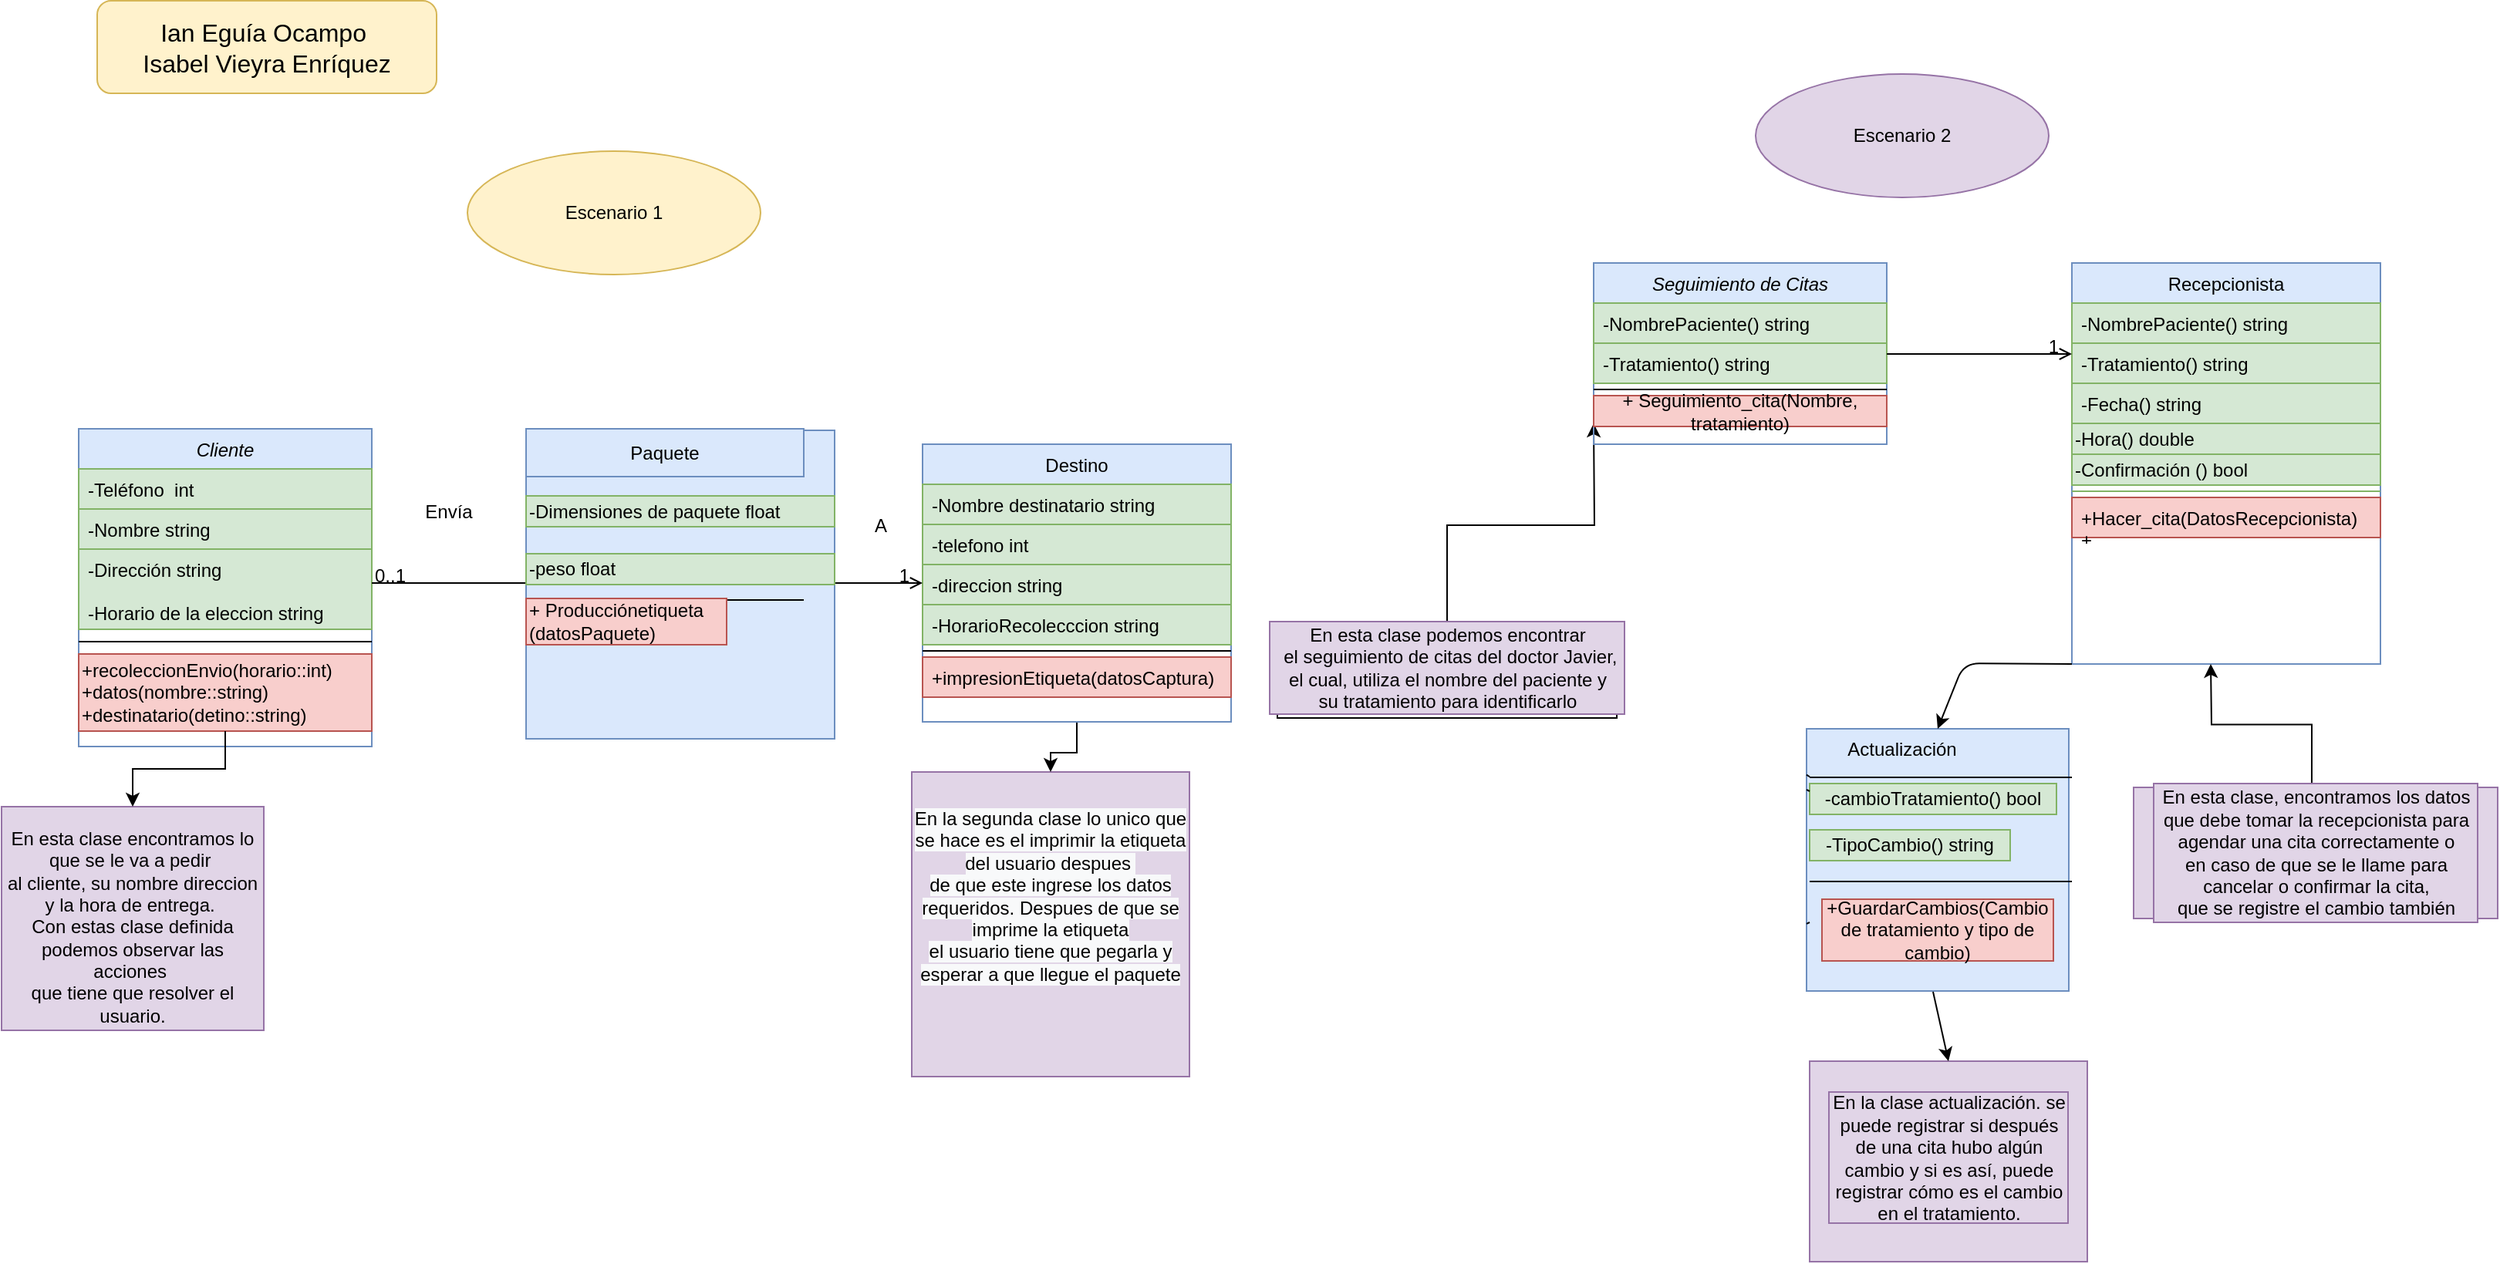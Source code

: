 <mxfile version="13.9.6" type="github" pages="2">
  <diagram id="C5RBs43oDa-KdzZeNtuy" name="escenario 1 ">
    <mxGraphModel dx="2500" dy="896" grid="1" gridSize="10" guides="1" tooltips="1" connect="1" arrows="1" fold="1" page="1" pageScale="1" pageWidth="827" pageHeight="1169" math="0" shadow="0">
      <root>
        <mxCell id="WIyWlLk6GJQsqaUBKTNV-0" />
        <mxCell id="WIyWlLk6GJQsqaUBKTNV-1" parent="WIyWlLk6GJQsqaUBKTNV-0" />
        <mxCell id="zNg6Y8l1uioLrPtS1W3--3" value="" style="rounded=0;whiteSpace=wrap;html=1;fillColor=#e1d5e7;strokeColor=#9673a6;" parent="WIyWlLk6GJQsqaUBKTNV-1" vertex="1">
          <mxGeometry x="-812" y="665" width="170" height="145" as="geometry" />
        </mxCell>
        <mxCell id="zNg6Y8l1uioLrPtS1W3--1" value="" style="rounded=0;whiteSpace=wrap;html=1;fillColor=#e1d5e7;strokeColor=#9673a6;" parent="WIyWlLk6GJQsqaUBKTNV-1" vertex="1">
          <mxGeometry x="-222" y="642.5" width="180" height="197.5" as="geometry" />
        </mxCell>
        <mxCell id="zkfFHV4jXpPFQw0GAbJ--0" value="Cliente" style="swimlane;fontStyle=2;align=center;verticalAlign=top;childLayout=stackLayout;horizontal=1;startSize=26;horizontalStack=0;resizeParent=1;resizeLast=0;collapsible=1;marginBottom=0;rounded=0;shadow=0;strokeWidth=1;fillColor=#dae8fc;strokeColor=#6c8ebf;" parent="WIyWlLk6GJQsqaUBKTNV-1" vertex="1">
          <mxGeometry x="-762" y="420" width="190" height="206" as="geometry">
            <mxRectangle x="230" y="140" width="160" height="26" as="alternateBounds" />
          </mxGeometry>
        </mxCell>
        <mxCell id="zkfFHV4jXpPFQw0GAbJ--2" value="-Teléfono  int" style="text;align=left;verticalAlign=top;spacingLeft=4;spacingRight=4;overflow=hidden;rotatable=0;points=[[0,0.5],[1,0.5]];portConstraint=eastwest;rounded=0;shadow=0;html=0;fillColor=#d5e8d4;strokeColor=#82b366;" parent="zkfFHV4jXpPFQw0GAbJ--0" vertex="1">
          <mxGeometry y="26" width="190" height="26" as="geometry" />
        </mxCell>
        <mxCell id="zkfFHV4jXpPFQw0GAbJ--1" value="-Nombre string" style="text;align=left;verticalAlign=top;spacingLeft=4;spacingRight=4;overflow=hidden;rotatable=0;points=[[0,0.5],[1,0.5]];portConstraint=eastwest;fillColor=#d5e8d4;strokeColor=#82b366;" parent="zkfFHV4jXpPFQw0GAbJ--0" vertex="1">
          <mxGeometry y="52" width="190" height="26" as="geometry" />
        </mxCell>
        <mxCell id="zkfFHV4jXpPFQw0GAbJ--3" value="-Dirección string&#xa;&#xa;-Horario de la eleccion string" style="text;align=left;verticalAlign=top;spacingLeft=4;spacingRight=4;overflow=hidden;rotatable=0;points=[[0,0.5],[1,0.5]];portConstraint=eastwest;rounded=0;shadow=0;html=0;fillColor=#d5e8d4;strokeColor=#82b366;" parent="zkfFHV4jXpPFQw0GAbJ--0" vertex="1">
          <mxGeometry y="78" width="190" height="52" as="geometry" />
        </mxCell>
        <mxCell id="zkfFHV4jXpPFQw0GAbJ--4" value="" style="line;html=1;strokeWidth=1;align=left;verticalAlign=middle;spacingTop=-1;spacingLeft=3;spacingRight=3;rotatable=0;labelPosition=right;points=[];portConstraint=eastwest;" parent="zkfFHV4jXpPFQw0GAbJ--0" vertex="1">
          <mxGeometry y="130" width="190" height="16" as="geometry" />
        </mxCell>
        <mxCell id="3N-C41HS3WivDNmrfECo-3" value="+recoleccionEnvio(horario::int)&lt;br&gt;+datos(nombre::string)&lt;br&gt;+destinatario(detino::string)" style="text;html=1;align=left;verticalAlign=middle;resizable=0;points=[];autosize=1;fillColor=#f8cecc;strokeColor=#b85450;" parent="zkfFHV4jXpPFQw0GAbJ--0" vertex="1">
          <mxGeometry y="146" width="190" height="50" as="geometry" />
        </mxCell>
        <mxCell id="i2FDpkzaoJRVynmeRSLC-85" value="" style="edgeStyle=orthogonalEdgeStyle;rounded=0;orthogonalLoop=1;jettySize=auto;html=1;" edge="1" parent="WIyWlLk6GJQsqaUBKTNV-1" source="zkfFHV4jXpPFQw0GAbJ--17" target="zNg6Y8l1uioLrPtS1W3--1">
          <mxGeometry relative="1" as="geometry" />
        </mxCell>
        <mxCell id="zkfFHV4jXpPFQw0GAbJ--17" value="Destino" style="swimlane;fontStyle=0;align=center;verticalAlign=top;childLayout=stackLayout;horizontal=1;startSize=26;horizontalStack=0;resizeParent=1;resizeLast=0;collapsible=1;marginBottom=0;rounded=0;shadow=0;strokeWidth=1;fillColor=#dae8fc;strokeColor=#6c8ebf;" parent="WIyWlLk6GJQsqaUBKTNV-1" vertex="1">
          <mxGeometry x="-215" y="430" width="200" height="180" as="geometry">
            <mxRectangle x="530" y="120" width="160" height="26" as="alternateBounds" />
          </mxGeometry>
        </mxCell>
        <mxCell id="zkfFHV4jXpPFQw0GAbJ--18" value="-Nombre destinatario string" style="text;align=left;verticalAlign=top;spacingLeft=4;spacingRight=4;overflow=hidden;rotatable=0;points=[[0,0.5],[1,0.5]];portConstraint=eastwest;fillColor=#d5e8d4;strokeColor=#82b366;" parent="zkfFHV4jXpPFQw0GAbJ--17" vertex="1">
          <mxGeometry y="26" width="200" height="26" as="geometry" />
        </mxCell>
        <mxCell id="zkfFHV4jXpPFQw0GAbJ--19" value="-telefono int" style="text;align=left;verticalAlign=top;spacingLeft=4;spacingRight=4;overflow=hidden;rotatable=0;points=[[0,0.5],[1,0.5]];portConstraint=eastwest;rounded=0;shadow=0;html=0;fillColor=#d5e8d4;strokeColor=#82b366;" parent="zkfFHV4jXpPFQw0GAbJ--17" vertex="1">
          <mxGeometry y="52" width="200" height="26" as="geometry" />
        </mxCell>
        <mxCell id="zkfFHV4jXpPFQw0GAbJ--20" value="-direccion string" style="text;align=left;verticalAlign=top;spacingLeft=4;spacingRight=4;overflow=hidden;rotatable=0;points=[[0,0.5],[1,0.5]];portConstraint=eastwest;rounded=0;shadow=0;html=0;fillColor=#d5e8d4;strokeColor=#82b366;" parent="zkfFHV4jXpPFQw0GAbJ--17" vertex="1">
          <mxGeometry y="78" width="200" height="26" as="geometry" />
        </mxCell>
        <mxCell id="zkfFHV4jXpPFQw0GAbJ--21" value="-HorarioRecolecccion string" style="text;align=left;verticalAlign=top;spacingLeft=4;spacingRight=4;overflow=hidden;rotatable=0;points=[[0,0.5],[1,0.5]];portConstraint=eastwest;rounded=0;shadow=0;html=0;fillColor=#d5e8d4;strokeColor=#82b366;" parent="zkfFHV4jXpPFQw0GAbJ--17" vertex="1">
          <mxGeometry y="104" width="200" height="26" as="geometry" />
        </mxCell>
        <mxCell id="zkfFHV4jXpPFQw0GAbJ--23" value="" style="line;html=1;strokeWidth=1;align=left;verticalAlign=middle;spacingTop=-1;spacingLeft=3;spacingRight=3;rotatable=0;labelPosition=right;points=[];portConstraint=eastwest;" parent="zkfFHV4jXpPFQw0GAbJ--17" vertex="1">
          <mxGeometry y="130" width="200" height="8" as="geometry" />
        </mxCell>
        <mxCell id="zkfFHV4jXpPFQw0GAbJ--24" value="+impresionEtiqueta(datosCaptura)" style="text;align=left;verticalAlign=top;spacingLeft=4;spacingRight=4;overflow=hidden;rotatable=0;points=[[0,0.5],[1,0.5]];portConstraint=eastwest;fillColor=#f8cecc;strokeColor=#b85450;" parent="zkfFHV4jXpPFQw0GAbJ--17" vertex="1">
          <mxGeometry y="138" width="200" height="26" as="geometry" />
        </mxCell>
        <mxCell id="zkfFHV4jXpPFQw0GAbJ--26" value="" style="endArrow=open;shadow=0;strokeWidth=1;rounded=0;endFill=1;edgeStyle=elbowEdgeStyle;elbow=vertical;" parent="WIyWlLk6GJQsqaUBKTNV-1" source="zkfFHV4jXpPFQw0GAbJ--0" target="zkfFHV4jXpPFQw0GAbJ--17" edge="1">
          <mxGeometry x="0.5" y="41" relative="1" as="geometry">
            <mxPoint x="-322" y="502" as="sourcePoint" />
            <mxPoint x="-162" y="502" as="targetPoint" />
            <mxPoint x="-40" y="32" as="offset" />
          </mxGeometry>
        </mxCell>
        <mxCell id="zkfFHV4jXpPFQw0GAbJ--27" value="0..1" style="resizable=0;align=left;verticalAlign=bottom;labelBackgroundColor=none;fontSize=12;" parent="zkfFHV4jXpPFQw0GAbJ--26" connectable="0" vertex="1">
          <mxGeometry x="-1" relative="1" as="geometry">
            <mxPoint y="4" as="offset" />
          </mxGeometry>
        </mxCell>
        <mxCell id="zkfFHV4jXpPFQw0GAbJ--28" value="1" style="resizable=0;align=right;verticalAlign=bottom;labelBackgroundColor=none;fontSize=12;" parent="zkfFHV4jXpPFQw0GAbJ--26" connectable="0" vertex="1">
          <mxGeometry x="1" relative="1" as="geometry">
            <mxPoint x="-7" y="4" as="offset" />
          </mxGeometry>
        </mxCell>
        <mxCell id="zNg6Y8l1uioLrPtS1W3--5" value="Escenario 1" style="ellipse;whiteSpace=wrap;html=1;fillColor=#fff2cc;strokeColor=#d6b656;" parent="WIyWlLk6GJQsqaUBKTNV-1" vertex="1">
          <mxGeometry x="-510" y="240" width="190" height="80" as="geometry" />
        </mxCell>
        <mxCell id="i2FDpkzaoJRVynmeRSLC-27" style="edgeStyle=orthogonalEdgeStyle;rounded=0;orthogonalLoop=1;jettySize=auto;html=1;entryX=0;entryY=0.5;entryDx=0;entryDy=0;" edge="1" parent="WIyWlLk6GJQsqaUBKTNV-1" source="i2FDpkzaoJRVynmeRSLC-28">
          <mxGeometry relative="1" as="geometry">
            <mxPoint x="220" y="416.5" as="targetPoint" />
          </mxGeometry>
        </mxCell>
        <mxCell id="i2FDpkzaoJRVynmeRSLC-28" value="" style="rounded=0;whiteSpace=wrap;html=1;" vertex="1" parent="WIyWlLk6GJQsqaUBKTNV-1">
          <mxGeometry x="15" y="547.5" width="220" height="60" as="geometry" />
        </mxCell>
        <mxCell id="i2FDpkzaoJRVynmeRSLC-29" value="" style="rounded=0;whiteSpace=wrap;html=1;fillColor=#e1d5e7;strokeColor=#9673a6;" vertex="1" parent="WIyWlLk6GJQsqaUBKTNV-1">
          <mxGeometry x="570" y="652.5" width="236" height="85" as="geometry" />
        </mxCell>
        <mxCell id="i2FDpkzaoJRVynmeRSLC-30" value="Seguimiento de Citas" style="swimlane;fontStyle=2;align=center;verticalAlign=top;childLayout=stackLayout;horizontal=1;startSize=26;horizontalStack=0;resizeParent=1;resizeLast=0;collapsible=1;marginBottom=0;rounded=0;shadow=0;strokeWidth=1;fillColor=#dae8fc;strokeColor=#6c8ebf;" vertex="1" parent="WIyWlLk6GJQsqaUBKTNV-1">
          <mxGeometry x="220" y="312.5" width="190" height="117.5" as="geometry">
            <mxRectangle x="230" y="140" width="160" height="26" as="alternateBounds" />
          </mxGeometry>
        </mxCell>
        <mxCell id="i2FDpkzaoJRVynmeRSLC-31" value="-NombrePaciente() string" style="text;align=left;verticalAlign=top;spacingLeft=4;spacingRight=4;overflow=hidden;rotatable=0;points=[[0,0.5],[1,0.5]];portConstraint=eastwest;fillColor=#d5e8d4;strokeColor=#82b366;" vertex="1" parent="i2FDpkzaoJRVynmeRSLC-30">
          <mxGeometry y="26" width="190" height="26" as="geometry" />
        </mxCell>
        <mxCell id="i2FDpkzaoJRVynmeRSLC-32" value="-Tratamiento() string" style="text;align=left;verticalAlign=top;spacingLeft=4;spacingRight=4;overflow=hidden;rotatable=0;points=[[0,0.5],[1,0.5]];portConstraint=eastwest;rounded=0;shadow=0;html=0;fillColor=#d5e8d4;strokeColor=#82b366;" vertex="1" parent="i2FDpkzaoJRVynmeRSLC-30">
          <mxGeometry y="52" width="190" height="26" as="geometry" />
        </mxCell>
        <mxCell id="i2FDpkzaoJRVynmeRSLC-61" value="" style="line;html=1;strokeWidth=1;align=left;verticalAlign=middle;spacingTop=-1;spacingLeft=3;spacingRight=3;rotatable=0;labelPosition=right;points=[];portConstraint=eastwest;" vertex="1" parent="i2FDpkzaoJRVynmeRSLC-30">
          <mxGeometry y="78" width="190" height="8" as="geometry" />
        </mxCell>
        <mxCell id="i2FDpkzaoJRVynmeRSLC-62" value="+ Seguimiento_cita(Nombre, tratamiento)" style="text;html=1;strokeColor=#b85450;fillColor=#f8cecc;align=center;verticalAlign=middle;whiteSpace=wrap;rounded=0;" vertex="1" parent="i2FDpkzaoJRVynmeRSLC-30">
          <mxGeometry y="86" width="190" height="20" as="geometry" />
        </mxCell>
        <mxCell id="i2FDpkzaoJRVynmeRSLC-36" value="Recepcionista" style="swimlane;fontStyle=0;align=center;verticalAlign=top;childLayout=stackLayout;horizontal=1;startSize=26;horizontalStack=0;resizeParent=1;resizeLast=0;collapsible=1;marginBottom=0;rounded=0;shadow=0;strokeWidth=1;fillColor=#dae8fc;strokeColor=#6c8ebf;" vertex="1" parent="WIyWlLk6GJQsqaUBKTNV-1">
          <mxGeometry x="530" y="312.5" width="200" height="260" as="geometry">
            <mxRectangle x="530" y="120" width="160" height="26" as="alternateBounds" />
          </mxGeometry>
        </mxCell>
        <mxCell id="i2FDpkzaoJRVynmeRSLC-38" value="-NombrePaciente() string" style="text;align=left;verticalAlign=top;spacingLeft=4;spacingRight=4;overflow=hidden;rotatable=0;points=[[0,0.5],[1,0.5]];portConstraint=eastwest;rounded=0;shadow=0;html=0;fillColor=#d5e8d4;strokeColor=#82b366;" vertex="1" parent="i2FDpkzaoJRVynmeRSLC-36">
          <mxGeometry y="26" width="200" height="26" as="geometry" />
        </mxCell>
        <mxCell id="i2FDpkzaoJRVynmeRSLC-39" value="-Tratamiento() string" style="text;align=left;verticalAlign=top;spacingLeft=4;spacingRight=4;overflow=hidden;rotatable=0;points=[[0,0.5],[1,0.5]];portConstraint=eastwest;rounded=0;shadow=0;html=0;fillColor=#d5e8d4;strokeColor=#82b366;" vertex="1" parent="i2FDpkzaoJRVynmeRSLC-36">
          <mxGeometry y="52" width="200" height="26" as="geometry" />
        </mxCell>
        <mxCell id="i2FDpkzaoJRVynmeRSLC-40" value="-Fecha() string" style="text;align=left;verticalAlign=top;spacingLeft=4;spacingRight=4;overflow=hidden;rotatable=0;points=[[0,0.5],[1,0.5]];portConstraint=eastwest;rounded=0;shadow=0;html=0;fillColor=#d5e8d4;strokeColor=#82b366;" vertex="1" parent="i2FDpkzaoJRVynmeRSLC-36">
          <mxGeometry y="78" width="200" height="26" as="geometry" />
        </mxCell>
        <mxCell id="i2FDpkzaoJRVynmeRSLC-41" value="-Hora() double" style="text;html=1;align=left;verticalAlign=middle;resizable=0;points=[];autosize=1;fillColor=#d5e8d4;strokeColor=#82b366;" vertex="1" parent="i2FDpkzaoJRVynmeRSLC-36">
          <mxGeometry y="104" width="200" height="20" as="geometry" />
        </mxCell>
        <mxCell id="i2FDpkzaoJRVynmeRSLC-42" value="-Confirmación () bool" style="text;html=1;align=left;verticalAlign=middle;resizable=0;points=[];autosize=1;fillColor=#d5e8d4;strokeColor=#82b366;" vertex="1" parent="i2FDpkzaoJRVynmeRSLC-36">
          <mxGeometry y="124" width="200" height="20" as="geometry" />
        </mxCell>
        <mxCell id="i2FDpkzaoJRVynmeRSLC-43" value="" style="line;html=1;strokeWidth=1;align=left;verticalAlign=middle;spacingTop=-1;spacingLeft=3;spacingRight=3;rotatable=0;labelPosition=right;points=[];portConstraint=eastwest;fillColor=#d5e8d4;strokeColor=#82b366;" vertex="1" parent="i2FDpkzaoJRVynmeRSLC-36">
          <mxGeometry y="144" width="200" height="8" as="geometry" />
        </mxCell>
        <mxCell id="i2FDpkzaoJRVynmeRSLC-44" value="+Hacer_cita(DatosRecepcionista)&#xa;+" style="text;align=left;verticalAlign=top;spacingLeft=4;spacingRight=4;overflow=hidden;rotatable=0;points=[[0,0.5],[1,0.5]];portConstraint=eastwest;fillColor=#f8cecc;strokeColor=#b85450;" vertex="1" parent="i2FDpkzaoJRVynmeRSLC-36">
          <mxGeometry y="152" width="200" height="26" as="geometry" />
        </mxCell>
        <mxCell id="i2FDpkzaoJRVynmeRSLC-45" value="" style="endArrow=open;shadow=0;strokeWidth=1;rounded=0;endFill=1;edgeStyle=elbowEdgeStyle;elbow=vertical;" edge="1" parent="WIyWlLk6GJQsqaUBKTNV-1" source="i2FDpkzaoJRVynmeRSLC-30" target="i2FDpkzaoJRVynmeRSLC-36">
          <mxGeometry x="0.5" y="41" relative="1" as="geometry">
            <mxPoint x="380" y="384.5" as="sourcePoint" />
            <mxPoint x="540" y="384.5" as="targetPoint" />
            <mxPoint x="-40" y="32" as="offset" />
          </mxGeometry>
        </mxCell>
        <mxCell id="i2FDpkzaoJRVynmeRSLC-47" value="1" style="resizable=0;align=right;verticalAlign=bottom;labelBackgroundColor=none;fontSize=12;" connectable="0" vertex="1" parent="i2FDpkzaoJRVynmeRSLC-45">
          <mxGeometry x="1" relative="1" as="geometry">
            <mxPoint x="-7" y="4" as="offset" />
          </mxGeometry>
        </mxCell>
        <mxCell id="i2FDpkzaoJRVynmeRSLC-49" value="En esta clase podemos encontrar&lt;br&gt;&amp;nbsp;el seguimiento de citas del doctor Javier,&lt;br&gt;el cual, utiliza el nombre del paciente y&lt;br&gt;su tratamiento para identificarlo" style="text;html=1;align=center;verticalAlign=middle;resizable=0;points=[];autosize=1;fillColor=#e1d5e7;strokeColor=#9673a6;" vertex="1" parent="WIyWlLk6GJQsqaUBKTNV-1">
          <mxGeometry x="10" y="545" width="230" height="60" as="geometry" />
        </mxCell>
        <mxCell id="i2FDpkzaoJRVynmeRSLC-50" style="edgeStyle=orthogonalEdgeStyle;rounded=0;orthogonalLoop=1;jettySize=auto;html=1;exitX=0.488;exitY=-0.001;exitDx=0;exitDy=0;exitPerimeter=0;" edge="1" parent="WIyWlLk6GJQsqaUBKTNV-1" source="i2FDpkzaoJRVynmeRSLC-51">
          <mxGeometry relative="1" as="geometry">
            <mxPoint x="620" y="572.5" as="targetPoint" />
          </mxGeometry>
        </mxCell>
        <mxCell id="i2FDpkzaoJRVynmeRSLC-51" value="En esta clase, encontramos los datos&lt;br&gt;que debe tomar la recepcionista para&lt;br&gt;agendar una cita correctamente o&lt;br&gt;en caso de que se le llame para&lt;br&gt;cancelar o confirmar la cita,&lt;br&gt;que se registre el cambio también" style="text;html=1;align=center;verticalAlign=middle;resizable=0;points=[];autosize=1;strokeColor=#9673a6;fillColor=#e1d5e7;" vertex="1" parent="WIyWlLk6GJQsqaUBKTNV-1">
          <mxGeometry x="583" y="650" width="210" height="90" as="geometry" />
        </mxCell>
        <mxCell id="i2FDpkzaoJRVynmeRSLC-52" value="Escenario 2" style="ellipse;whiteSpace=wrap;html=1;fillColor=#e1d5e7;strokeColor=#9673a6;" vertex="1" parent="WIyWlLk6GJQsqaUBKTNV-1">
          <mxGeometry x="325" y="190" width="190" height="80" as="geometry" />
        </mxCell>
        <mxCell id="i2FDpkzaoJRVynmeRSLC-53" value="" style="whiteSpace=wrap;html=1;aspect=fixed;fillColor=#dae8fc;strokeColor=#6c8ebf;" vertex="1" parent="WIyWlLk6GJQsqaUBKTNV-1">
          <mxGeometry x="-472" y="421" width="200" height="200" as="geometry" />
        </mxCell>
        <mxCell id="i2FDpkzaoJRVynmeRSLC-54" value="" style="rounded=0;whiteSpace=wrap;html=1;fillColor=#dae8fc;strokeColor=#6c8ebf;" vertex="1" parent="WIyWlLk6GJQsqaUBKTNV-1">
          <mxGeometry x="-472" y="420" width="180" height="31" as="geometry" />
        </mxCell>
        <mxCell id="i2FDpkzaoJRVynmeRSLC-55" value="Paquete" style="text;html=1;strokeColor=none;fillColor=none;align=center;verticalAlign=middle;whiteSpace=wrap;rounded=0;" vertex="1" parent="WIyWlLk6GJQsqaUBKTNV-1">
          <mxGeometry x="-402" y="425.5" width="40" height="20" as="geometry" />
        </mxCell>
        <mxCell id="i2FDpkzaoJRVynmeRSLC-56" value="-Dimensiones de paquete float" style="text;html=1;align=left;verticalAlign=middle;resizable=0;points=[];autosize=1;fillColor=#d5e8d4;strokeColor=#82b366;" vertex="1" parent="WIyWlLk6GJQsqaUBKTNV-1">
          <mxGeometry x="-472" y="463.5" width="200" height="20" as="geometry" />
        </mxCell>
        <mxCell id="i2FDpkzaoJRVynmeRSLC-57" value="-peso float" style="text;html=1;align=left;verticalAlign=middle;resizable=0;points=[];autosize=1;fillColor=#d5e8d4;strokeColor=#82b366;" vertex="1" parent="WIyWlLk6GJQsqaUBKTNV-1">
          <mxGeometry x="-472" y="501" width="200" height="20" as="geometry" />
        </mxCell>
        <mxCell id="i2FDpkzaoJRVynmeRSLC-58" value="Envía" style="text;html=1;strokeColor=none;fillColor=none;align=center;verticalAlign=middle;whiteSpace=wrap;rounded=0;" vertex="1" parent="WIyWlLk6GJQsqaUBKTNV-1">
          <mxGeometry x="-542" y="463.5" width="40" height="20" as="geometry" />
        </mxCell>
        <mxCell id="i2FDpkzaoJRVynmeRSLC-59" value="A" style="text;html=1;strokeColor=none;fillColor=none;align=center;verticalAlign=middle;whiteSpace=wrap;rounded=0;" vertex="1" parent="WIyWlLk6GJQsqaUBKTNV-1">
          <mxGeometry x="-262" y="472.5" width="40" height="20" as="geometry" />
        </mxCell>
        <mxCell id="i2FDpkzaoJRVynmeRSLC-63" value="" style="line;html=1;strokeWidth=1;align=left;verticalAlign=middle;spacingTop=-1;spacingLeft=3;spacingRight=3;rotatable=0;labelPosition=right;points=[];portConstraint=eastwest;" vertex="1" parent="WIyWlLk6GJQsqaUBKTNV-1">
          <mxGeometry x="-472" y="527" width="180" height="8" as="geometry" />
        </mxCell>
        <mxCell id="i2FDpkzaoJRVynmeRSLC-64" value="+ Producciónetiqueta&lt;br&gt;(datosPaquete)" style="text;html=1;align=left;verticalAlign=middle;resizable=0;points=[];autosize=1;fillColor=#f8cecc;strokeColor=#b85450;" vertex="1" parent="WIyWlLk6GJQsqaUBKTNV-1">
          <mxGeometry x="-472" y="530" width="130" height="30" as="geometry" />
        </mxCell>
        <mxCell id="i2FDpkzaoJRVynmeRSLC-66" value="" style="whiteSpace=wrap;html=1;aspect=fixed;fillColor=#dae8fc;strokeColor=#6c8ebf;" vertex="1" parent="WIyWlLk6GJQsqaUBKTNV-1">
          <mxGeometry x="358" y="614.5" width="170" height="170" as="geometry" />
        </mxCell>
        <mxCell id="i2FDpkzaoJRVynmeRSLC-67" value="Actualización" style="text;html=1;strokeColor=none;fillColor=none;align=center;verticalAlign=middle;whiteSpace=wrap;rounded=0;" vertex="1" parent="WIyWlLk6GJQsqaUBKTNV-1">
          <mxGeometry x="400" y="617.5" width="40" height="20" as="geometry" />
        </mxCell>
        <mxCell id="i2FDpkzaoJRVynmeRSLC-68" value="" style="endArrow=none;html=1;exitX=0;exitY=0.25;exitDx=0;exitDy=0;" edge="1" parent="WIyWlLk6GJQsqaUBKTNV-1" target="i2FDpkzaoJRVynmeRSLC-66">
          <mxGeometry width="50" height="50" relative="1" as="geometry">
            <mxPoint x="360" y="645.625" as="sourcePoint" />
            <mxPoint x="492.5" y="645.625" as="targetPoint" />
          </mxGeometry>
        </mxCell>
        <mxCell id="i2FDpkzaoJRVynmeRSLC-69" value="-cambioTratamiento() bool" style="text;html=1;strokeColor=#82b366;fillColor=#d5e8d4;align=center;verticalAlign=middle;whiteSpace=wrap;rounded=0;" vertex="1" parent="WIyWlLk6GJQsqaUBKTNV-1">
          <mxGeometry x="360" y="650" width="160" height="20" as="geometry" />
        </mxCell>
        <mxCell id="i2FDpkzaoJRVynmeRSLC-70" value="" style="endArrow=none;html=1;exitX=0;exitY=0.25;exitDx=0;exitDy=0;" edge="1" parent="WIyWlLk6GJQsqaUBKTNV-1" source="i2FDpkzaoJRVynmeRSLC-69" target="i2FDpkzaoJRVynmeRSLC-66">
          <mxGeometry width="50" height="50" relative="1" as="geometry">
            <mxPoint x="440" y="610" as="sourcePoint" />
            <mxPoint x="490" y="560" as="targetPoint" />
          </mxGeometry>
        </mxCell>
        <mxCell id="i2FDpkzaoJRVynmeRSLC-71" value="" style="line;html=1;strokeWidth=1;align=left;verticalAlign=middle;spacingTop=-1;spacingLeft=3;spacingRight=3;rotatable=0;labelPosition=right;points=[];portConstraint=eastwest;" vertex="1" parent="WIyWlLk6GJQsqaUBKTNV-1">
          <mxGeometry x="360" y="642" width="170" height="8" as="geometry" />
        </mxCell>
        <mxCell id="i2FDpkzaoJRVynmeRSLC-72" value="-TipoCambio() string" style="text;html=1;strokeColor=#82b366;fillColor=#d5e8d4;align=center;verticalAlign=middle;whiteSpace=wrap;rounded=0;" vertex="1" parent="WIyWlLk6GJQsqaUBKTNV-1">
          <mxGeometry x="360" y="680" width="130" height="20" as="geometry" />
        </mxCell>
        <mxCell id="i2FDpkzaoJRVynmeRSLC-73" value="" style="endArrow=none;html=1;" edge="1" parent="WIyWlLk6GJQsqaUBKTNV-1" target="i2FDpkzaoJRVynmeRSLC-66">
          <mxGeometry width="50" height="50" relative="1" as="geometry">
            <mxPoint x="360" y="740" as="sourcePoint" />
            <mxPoint x="410" y="690" as="targetPoint" />
          </mxGeometry>
        </mxCell>
        <mxCell id="i2FDpkzaoJRVynmeRSLC-74" value="" style="line;html=1;strokeWidth=1;align=left;verticalAlign=middle;spacingTop=-1;spacingLeft=3;spacingRight=3;rotatable=0;labelPosition=right;points=[];portConstraint=eastwest;" vertex="1" parent="WIyWlLk6GJQsqaUBKTNV-1">
          <mxGeometry x="360" y="709.5" width="170" height="8" as="geometry" />
        </mxCell>
        <mxCell id="i2FDpkzaoJRVynmeRSLC-75" value="+GuardarCambios(Cambio de tratamiento y tipo de cambio)" style="text;html=1;strokeColor=#b85450;fillColor=#f8cecc;align=center;verticalAlign=middle;whiteSpace=wrap;rounded=0;" vertex="1" parent="WIyWlLk6GJQsqaUBKTNV-1">
          <mxGeometry x="368" y="725" width="150" height="40" as="geometry" />
        </mxCell>
        <mxCell id="i2FDpkzaoJRVynmeRSLC-76" value="" style="endArrow=classic;html=1;exitX=0;exitY=1;exitDx=0;exitDy=0;entryX=0.5;entryY=0;entryDx=0;entryDy=0;" edge="1" parent="WIyWlLk6GJQsqaUBKTNV-1" source="i2FDpkzaoJRVynmeRSLC-36" target="i2FDpkzaoJRVynmeRSLC-66">
          <mxGeometry width="50" height="50" relative="1" as="geometry">
            <mxPoint x="440" y="570" as="sourcePoint" />
            <mxPoint x="460" y="572" as="targetPoint" />
            <Array as="points">
              <mxPoint x="460" y="572" />
            </Array>
          </mxGeometry>
        </mxCell>
        <mxCell id="i2FDpkzaoJRVynmeRSLC-77" value="" style="rounded=0;whiteSpace=wrap;html=1;fillColor=#e1d5e7;strokeColor=#9673a6;" vertex="1" parent="WIyWlLk6GJQsqaUBKTNV-1">
          <mxGeometry x="360" y="830" width="180" height="130" as="geometry" />
        </mxCell>
        <mxCell id="i2FDpkzaoJRVynmeRSLC-78" value="En la clase actualización. se puede registrar si después de una cita hubo algún cambio y si es así, puede registrar cómo es el cambio en el tratamiento." style="text;html=1;strokeColor=#9673a6;fillColor=#e1d5e7;align=center;verticalAlign=middle;whiteSpace=wrap;rounded=0;" vertex="1" parent="WIyWlLk6GJQsqaUBKTNV-1">
          <mxGeometry x="372.5" y="850" width="155" height="85" as="geometry" />
        </mxCell>
        <mxCell id="i2FDpkzaoJRVynmeRSLC-79" value="" style="endArrow=classic;html=1;entryX=0.5;entryY=0;entryDx=0;entryDy=0;" edge="1" parent="WIyWlLk6GJQsqaUBKTNV-1" target="i2FDpkzaoJRVynmeRSLC-77">
          <mxGeometry width="50" height="50" relative="1" as="geometry">
            <mxPoint x="440" y="785" as="sourcePoint" />
            <mxPoint x="490" y="735" as="targetPoint" />
          </mxGeometry>
        </mxCell>
        <mxCell id="i2FDpkzaoJRVynmeRSLC-80" value="" style="rounded=1;whiteSpace=wrap;html=1;fillColor=#fff2cc;strokeColor=#d6b656;" vertex="1" parent="WIyWlLk6GJQsqaUBKTNV-1">
          <mxGeometry x="-750" y="142.5" width="220" height="60" as="geometry" />
        </mxCell>
        <mxCell id="i2FDpkzaoJRVynmeRSLC-81" value="&lt;font style=&quot;font-size: 16px&quot;&gt;Ian Eguía Ocampo&amp;nbsp;&lt;br&gt;Isabel Vieyra Enríquez&lt;/font&gt;" style="text;html=1;strokeColor=none;fillColor=none;align=center;verticalAlign=middle;whiteSpace=wrap;rounded=0;fontSize=16;" vertex="1" parent="WIyWlLk6GJQsqaUBKTNV-1">
          <mxGeometry x="-725" y="162.5" width="170" height="20" as="geometry" />
        </mxCell>
        <mxCell id="i2FDpkzaoJRVynmeRSLC-83" value="&lt;span&gt;En esta clase encontramos lo que se le va a pedir&amp;nbsp;&lt;/span&gt;&lt;br&gt;&lt;span&gt;al cliente, su nombre direccion y la hora de entrega.&amp;nbsp;&lt;/span&gt;&lt;br&gt;&lt;span&gt;Con estas clase definida podemos observar las acciones&amp;nbsp;&lt;/span&gt;&lt;br&gt;&lt;span&gt;que tiene que resolver el usuario.&lt;/span&gt;" style="text;html=1;strokeColor=none;fillColor=none;align=center;verticalAlign=middle;whiteSpace=wrap;rounded=0;" vertex="1" parent="WIyWlLk6GJQsqaUBKTNV-1">
          <mxGeometry x="-812" y="732.5" width="170" height="20" as="geometry" />
        </mxCell>
        <mxCell id="i2FDpkzaoJRVynmeRSLC-86" value="&#xa;&#xa;&lt;span style=&quot;color: rgb(0, 0, 0); font-family: helvetica; font-size: 12px; font-style: normal; font-weight: 400; letter-spacing: normal; text-align: center; text-indent: 0px; text-transform: none; word-spacing: 0px; background-color: rgb(248, 249, 250); display: inline; float: none;&quot;&gt;En la segunda clase lo unico que se hace es el imprimir la etiqueta del usuario despues&amp;nbsp;&lt;/span&gt;&lt;br style=&quot;color: rgb(0, 0, 0); font-family: helvetica; font-size: 12px; font-style: normal; font-weight: 400; letter-spacing: normal; text-align: center; text-indent: 0px; text-transform: none; word-spacing: 0px; background-color: rgb(248, 249, 250);&quot;&gt;&lt;span style=&quot;color: rgb(0, 0, 0); font-family: helvetica; font-size: 12px; font-style: normal; font-weight: 400; letter-spacing: normal; text-align: center; text-indent: 0px; text-transform: none; word-spacing: 0px; background-color: rgb(248, 249, 250); display: inline; float: none;&quot;&gt;de que este ingrese los datos requeridos. Despues de que se imprime la etiqueta&lt;/span&gt;&lt;br style=&quot;color: rgb(0, 0, 0); font-family: helvetica; font-size: 12px; font-style: normal; font-weight: 400; letter-spacing: normal; text-align: center; text-indent: 0px; text-transform: none; word-spacing: 0px; background-color: rgb(248, 249, 250);&quot;&gt;&lt;span style=&quot;color: rgb(0, 0, 0); font-family: helvetica; font-size: 12px; font-style: normal; font-weight: 400; letter-spacing: normal; text-align: center; text-indent: 0px; text-transform: none; word-spacing: 0px; background-color: rgb(248, 249, 250); display: inline; float: none;&quot;&gt;el usuario tiene que pegarla y esperar a que llegue el paquete&lt;/span&gt;&#xa;&#xa;" style="text;html=1;strokeColor=none;fillColor=none;align=center;verticalAlign=middle;whiteSpace=wrap;rounded=0;" vertex="1" parent="WIyWlLk6GJQsqaUBKTNV-1">
          <mxGeometry x="-222" y="712.5" width="180" height="20" as="geometry" />
        </mxCell>
        <mxCell id="i2FDpkzaoJRVynmeRSLC-88" value="" style="edgeStyle=orthogonalEdgeStyle;rounded=0;orthogonalLoop=1;jettySize=auto;html=1;entryX=0.5;entryY=0;entryDx=0;entryDy=0;" edge="1" parent="WIyWlLk6GJQsqaUBKTNV-1" source="3N-C41HS3WivDNmrfECo-3" target="zNg6Y8l1uioLrPtS1W3--3">
          <mxGeometry relative="1" as="geometry" />
        </mxCell>
      </root>
    </mxGraphModel>
  </diagram>
  <diagram id="g7QrhdMv3tE3edGE0GH4" name="Page-2">
    <mxGraphModel dx="1038" dy="617" grid="1" gridSize="10" guides="1" tooltips="1" connect="1" arrows="1" fold="1" page="1" pageScale="1" pageWidth="850" pageHeight="1100" math="0" shadow="0">
      <root>
        <mxCell id="WU1QnlJaf5gPuhGYvKI_-0" />
        <mxCell id="WU1QnlJaf5gPuhGYvKI_-1" parent="WU1QnlJaf5gPuhGYvKI_-0" />
        <mxCell id="1m0p5JlaTRjRlyuqvVar-0" value="Cliente" style="swimlane;fontStyle=2;align=center;verticalAlign=top;childLayout=stackLayout;horizontal=1;startSize=26;horizontalStack=0;resizeParent=1;resizeLast=0;collapsible=1;marginBottom=0;rounded=0;shadow=0;strokeWidth=1;" vertex="1" parent="WU1QnlJaf5gPuhGYvKI_-1">
          <mxGeometry x="170" y="130" width="190" height="206" as="geometry">
            <mxRectangle x="230" y="140" width="160" height="26" as="alternateBounds" />
          </mxGeometry>
        </mxCell>
        <mxCell id="1m0p5JlaTRjRlyuqvVar-1" value="-Nombre string" style="text;align=left;verticalAlign=top;spacingLeft=4;spacingRight=4;overflow=hidden;rotatable=0;points=[[0,0.5],[1,0.5]];portConstraint=eastwest;" vertex="1" parent="1m0p5JlaTRjRlyuqvVar-0">
          <mxGeometry y="26" width="190" height="26" as="geometry" />
        </mxCell>
        <mxCell id="1m0p5JlaTRjRlyuqvVar-2" value="-Teléfono  int" style="text;align=left;verticalAlign=top;spacingLeft=4;spacingRight=4;overflow=hidden;rotatable=0;points=[[0,0.5],[1,0.5]];portConstraint=eastwest;rounded=0;shadow=0;html=0;" vertex="1" parent="1m0p5JlaTRjRlyuqvVar-0">
          <mxGeometry y="52" width="190" height="26" as="geometry" />
        </mxCell>
        <mxCell id="1m0p5JlaTRjRlyuqvVar-3" value="-Dirección string&#xa;&#xa;-Horario de la eleccion int" style="text;align=left;verticalAlign=top;spacingLeft=4;spacingRight=4;overflow=hidden;rotatable=0;points=[[0,0.5],[1,0.5]];portConstraint=eastwest;rounded=0;shadow=0;html=0;" vertex="1" parent="1m0p5JlaTRjRlyuqvVar-0">
          <mxGeometry y="78" width="190" height="52" as="geometry" />
        </mxCell>
        <mxCell id="1m0p5JlaTRjRlyuqvVar-4" value="" style="line;html=1;strokeWidth=1;align=left;verticalAlign=middle;spacingTop=-1;spacingLeft=3;spacingRight=3;rotatable=0;labelPosition=right;points=[];portConstraint=eastwest;" vertex="1" parent="1m0p5JlaTRjRlyuqvVar-0">
          <mxGeometry y="130" width="190" height="16" as="geometry" />
        </mxCell>
        <mxCell id="1m0p5JlaTRjRlyuqvVar-5" value="+recoleccionEnvio(horario::int)&lt;br&gt;+datos(nombre::string)&lt;br&gt;+destinatario(detino::string)" style="text;html=1;align=left;verticalAlign=middle;resizable=0;points=[];autosize=1;" vertex="1" parent="1m0p5JlaTRjRlyuqvVar-0">
          <mxGeometry y="146" width="190" height="50" as="geometry" />
        </mxCell>
        <mxCell id="DGa5rsfHhTeiQuIR_DEf-0" value="Destino" style="swimlane;fontStyle=0;align=center;verticalAlign=top;childLayout=stackLayout;horizontal=1;startSize=26;horizontalStack=0;resizeParent=1;resizeLast=0;collapsible=1;marginBottom=0;rounded=0;shadow=0;strokeWidth=1;" vertex="1" parent="WU1QnlJaf5gPuhGYvKI_-1">
          <mxGeometry x="530" y="120" width="200" height="260" as="geometry">
            <mxRectangle x="530" y="120" width="160" height="26" as="alternateBounds" />
          </mxGeometry>
        </mxCell>
        <mxCell id="DGa5rsfHhTeiQuIR_DEf-1" value="-Nombre destinatario string" style="text;align=left;verticalAlign=top;spacingLeft=4;spacingRight=4;overflow=hidden;rotatable=0;points=[[0,0.5],[1,0.5]];portConstraint=eastwest;" vertex="1" parent="DGa5rsfHhTeiQuIR_DEf-0">
          <mxGeometry y="26" width="200" height="26" as="geometry" />
        </mxCell>
        <mxCell id="DGa5rsfHhTeiQuIR_DEf-2" value="-telefono int" style="text;align=left;verticalAlign=top;spacingLeft=4;spacingRight=4;overflow=hidden;rotatable=0;points=[[0,0.5],[1,0.5]];portConstraint=eastwest;rounded=0;shadow=0;html=0;" vertex="1" parent="DGa5rsfHhTeiQuIR_DEf-0">
          <mxGeometry y="52" width="200" height="26" as="geometry" />
        </mxCell>
        <mxCell id="DGa5rsfHhTeiQuIR_DEf-3" value="-direccion string" style="text;align=left;verticalAlign=top;spacingLeft=4;spacingRight=4;overflow=hidden;rotatable=0;points=[[0,0.5],[1,0.5]];portConstraint=eastwest;rounded=0;shadow=0;html=0;" vertex="1" parent="DGa5rsfHhTeiQuIR_DEf-0">
          <mxGeometry y="78" width="200" height="26" as="geometry" />
        </mxCell>
        <mxCell id="DGa5rsfHhTeiQuIR_DEf-4" value="-HorarioRecolecccion int" style="text;align=left;verticalAlign=top;spacingLeft=4;spacingRight=4;overflow=hidden;rotatable=0;points=[[0,0.5],[1,0.5]];portConstraint=eastwest;rounded=0;shadow=0;html=0;" vertex="1" parent="DGa5rsfHhTeiQuIR_DEf-0">
          <mxGeometry y="104" width="200" height="26" as="geometry" />
        </mxCell>
        <mxCell id="DGa5rsfHhTeiQuIR_DEf-5" value="-peso float" style="text;html=1;align=left;verticalAlign=middle;resizable=0;points=[];autosize=1;" vertex="1" parent="DGa5rsfHhTeiQuIR_DEf-0">
          <mxGeometry y="130" width="200" height="20" as="geometry" />
        </mxCell>
        <mxCell id="DGa5rsfHhTeiQuIR_DEf-6" value="-Dimensiones de paquete float" style="text;html=1;align=left;verticalAlign=middle;resizable=0;points=[];autosize=1;" vertex="1" parent="DGa5rsfHhTeiQuIR_DEf-0">
          <mxGeometry y="150" width="200" height="20" as="geometry" />
        </mxCell>
        <mxCell id="DGa5rsfHhTeiQuIR_DEf-7" value="" style="line;html=1;strokeWidth=1;align=left;verticalAlign=middle;spacingTop=-1;spacingLeft=3;spacingRight=3;rotatable=0;labelPosition=right;points=[];portConstraint=eastwest;" vertex="1" parent="DGa5rsfHhTeiQuIR_DEf-0">
          <mxGeometry y="170" width="200" height="8" as="geometry" />
        </mxCell>
        <mxCell id="DGa5rsfHhTeiQuIR_DEf-8" value="+impresionEtiqueta(datosCaptura)" style="text;align=left;verticalAlign=top;spacingLeft=4;spacingRight=4;overflow=hidden;rotatable=0;points=[[0,0.5],[1,0.5]];portConstraint=eastwest;" vertex="1" parent="DGa5rsfHhTeiQuIR_DEf-0">
          <mxGeometry y="178" width="200" height="26" as="geometry" />
        </mxCell>
      </root>
    </mxGraphModel>
  </diagram>
</mxfile>
